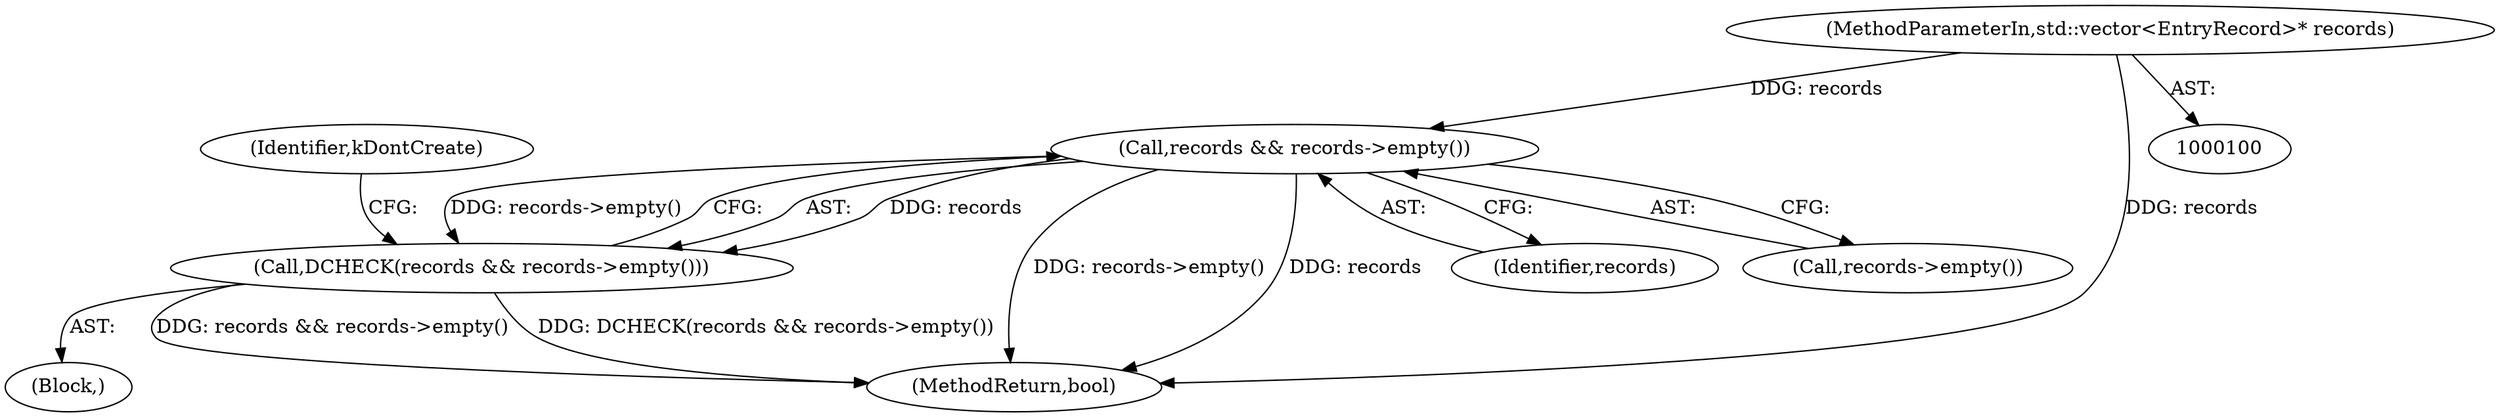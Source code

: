 digraph "0_Chrome_04aaacb936a08d70862d6d9d7e8354721ae46be8_7@pointer" {
"1000105" [label="(Call,records && records->empty())"];
"1000102" [label="(MethodParameterIn,std::vector<EntryRecord>* records)"];
"1000104" [label="(Call,DCHECK(records && records->empty()))"];
"1000106" [label="(Identifier,records)"];
"1000105" [label="(Call,records && records->empty())"];
"1000139" [label="(MethodReturn,bool)"];
"1000104" [label="(Call,DCHECK(records && records->empty()))"];
"1000107" [label="(Call,records->empty())"];
"1000103" [label="(Block,)"];
"1000102" [label="(MethodParameterIn,std::vector<EntryRecord>* records)"];
"1000111" [label="(Identifier,kDontCreate)"];
"1000105" -> "1000104"  [label="AST: "];
"1000105" -> "1000106"  [label="CFG: "];
"1000105" -> "1000107"  [label="CFG: "];
"1000106" -> "1000105"  [label="AST: "];
"1000107" -> "1000105"  [label="AST: "];
"1000104" -> "1000105"  [label="CFG: "];
"1000105" -> "1000139"  [label="DDG: records->empty()"];
"1000105" -> "1000139"  [label="DDG: records"];
"1000105" -> "1000104"  [label="DDG: records"];
"1000105" -> "1000104"  [label="DDG: records->empty()"];
"1000102" -> "1000105"  [label="DDG: records"];
"1000102" -> "1000100"  [label="AST: "];
"1000102" -> "1000139"  [label="DDG: records"];
"1000104" -> "1000103"  [label="AST: "];
"1000111" -> "1000104"  [label="CFG: "];
"1000104" -> "1000139"  [label="DDG: DCHECK(records && records->empty())"];
"1000104" -> "1000139"  [label="DDG: records && records->empty()"];
}
